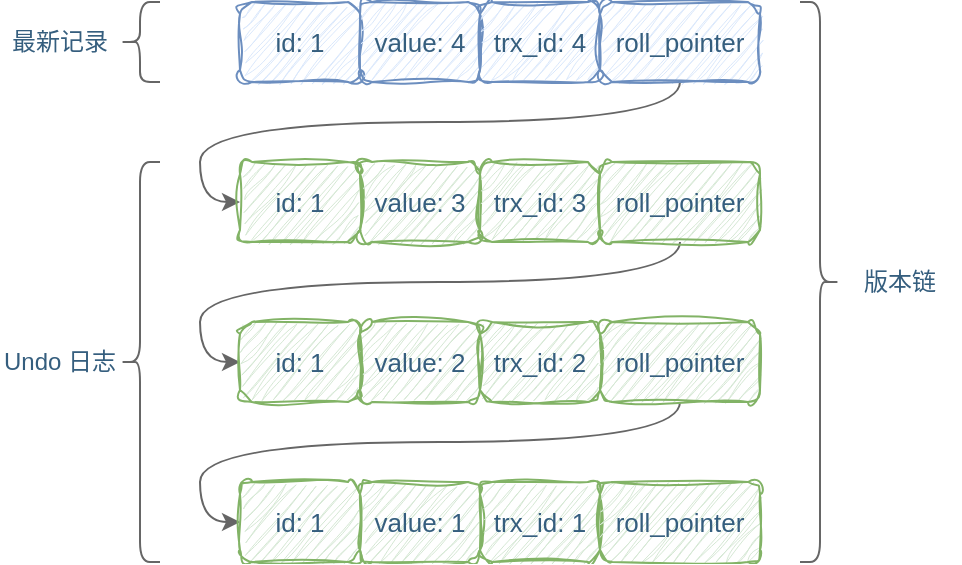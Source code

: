 <mxfile version="22.0.4" type="github">
  <diagram id="C5RBs43oDa-KdzZeNtuy" name="Page-1">
    <mxGraphModel dx="989" dy="495" grid="1" gridSize="10" guides="1" tooltips="1" connect="1" arrows="1" fold="1" page="1" pageScale="1" pageWidth="827" pageHeight="1169" math="0" shadow="0">
      <root>
        <mxCell id="WIyWlLk6GJQsqaUBKTNV-0" />
        <mxCell id="WIyWlLk6GJQsqaUBKTNV-1" parent="WIyWlLk6GJQsqaUBKTNV-0" />
        <mxCell id="WIyWlLk6GJQsqaUBKTNV-12" value="id: 1" style="rounded=1;whiteSpace=wrap;html=1;fontSize=13;glass=0;strokeWidth=1;shadow=0;sketch=1;curveFitting=1;jiggle=2;fillColor=#dae8fc;strokeColor=#6c8ebf;fontColor=#355e7e;" parent="WIyWlLk6GJQsqaUBKTNV-1" vertex="1">
          <mxGeometry x="320" y="320" width="60" height="40" as="geometry" />
        </mxCell>
        <mxCell id="RlJUzleC6kAR68YvDBzZ-0" value="value: 4" style="rounded=1;whiteSpace=wrap;html=1;fontSize=13;glass=0;strokeWidth=1;shadow=0;sketch=1;curveFitting=1;jiggle=2;fillColor=#dae8fc;strokeColor=#6c8ebf;fontColor=#355e7e;" parent="WIyWlLk6GJQsqaUBKTNV-1" vertex="1">
          <mxGeometry x="380" y="320" width="60" height="40" as="geometry" />
        </mxCell>
        <mxCell id="RlJUzleC6kAR68YvDBzZ-1" value="trx_id: 4" style="rounded=1;whiteSpace=wrap;html=1;fontSize=13;glass=0;strokeWidth=1;shadow=0;sketch=1;curveFitting=1;jiggle=2;fillColor=#dae8fc;strokeColor=#6c8ebf;fontColor=#355e7e;" parent="WIyWlLk6GJQsqaUBKTNV-1" vertex="1">
          <mxGeometry x="440" y="320" width="60" height="40" as="geometry" />
        </mxCell>
        <mxCell id="RlJUzleC6kAR68YvDBzZ-13" style="edgeStyle=orthogonalEdgeStyle;orthogonalLoop=1;jettySize=auto;html=1;entryX=0;entryY=0.5;entryDx=0;entryDy=0;exitX=0.5;exitY=1;exitDx=0;exitDy=0;curved=1;fillColor=#f5f5f5;strokeColor=#666666;fontColor=#355e7e;" parent="WIyWlLk6GJQsqaUBKTNV-1" source="RlJUzleC6kAR68YvDBzZ-2" target="RlJUzleC6kAR68YvDBzZ-3" edge="1">
          <mxGeometry relative="1" as="geometry" />
        </mxCell>
        <mxCell id="RlJUzleC6kAR68YvDBzZ-2" value="roll_pointer" style="rounded=1;whiteSpace=wrap;html=1;fontSize=13;glass=0;strokeWidth=1;shadow=0;sketch=1;curveFitting=1;jiggle=2;fillColor=#dae8fc;strokeColor=#6c8ebf;fontColor=#355e7e;" parent="WIyWlLk6GJQsqaUBKTNV-1" vertex="1">
          <mxGeometry x="500" y="320" width="80" height="40" as="geometry" />
        </mxCell>
        <mxCell id="RlJUzleC6kAR68YvDBzZ-3" value="id: 1" style="rounded=1;whiteSpace=wrap;html=1;fontSize=13;glass=0;strokeWidth=1;shadow=0;sketch=1;curveFitting=1;jiggle=2;fillColor=#d5e8d4;strokeColor=#82b366;fontColor=#355e7e;" parent="WIyWlLk6GJQsqaUBKTNV-1" vertex="1">
          <mxGeometry x="320" y="400" width="60" height="40" as="geometry" />
        </mxCell>
        <mxCell id="RlJUzleC6kAR68YvDBzZ-4" value="value: 3" style="rounded=1;whiteSpace=wrap;html=1;fontSize=13;glass=0;strokeWidth=1;shadow=0;sketch=1;curveFitting=1;jiggle=2;fillColor=#d5e8d4;strokeColor=#82b366;fontColor=#355e7e;" parent="WIyWlLk6GJQsqaUBKTNV-1" vertex="1">
          <mxGeometry x="380" y="400" width="60" height="40" as="geometry" />
        </mxCell>
        <mxCell id="RlJUzleC6kAR68YvDBzZ-5" value="trx_id: 3" style="rounded=1;whiteSpace=wrap;html=1;fontSize=13;glass=0;strokeWidth=1;shadow=0;sketch=1;curveFitting=1;jiggle=2;fillColor=#d5e8d4;strokeColor=#82b366;fontColor=#355e7e;" parent="WIyWlLk6GJQsqaUBKTNV-1" vertex="1">
          <mxGeometry x="440" y="400" width="60" height="40" as="geometry" />
        </mxCell>
        <mxCell id="RlJUzleC6kAR68YvDBzZ-14" style="edgeStyle=orthogonalEdgeStyle;orthogonalLoop=1;jettySize=auto;html=1;exitX=0.5;exitY=1;exitDx=0;exitDy=0;entryX=0;entryY=0.5;entryDx=0;entryDy=0;curved=1;fillColor=#f5f5f5;strokeColor=#666666;fontColor=#355e7e;" parent="WIyWlLk6GJQsqaUBKTNV-1" source="RlJUzleC6kAR68YvDBzZ-6" target="RlJUzleC6kAR68YvDBzZ-7" edge="1">
          <mxGeometry relative="1" as="geometry" />
        </mxCell>
        <mxCell id="RlJUzleC6kAR68YvDBzZ-6" value="roll_pointer" style="rounded=1;whiteSpace=wrap;html=1;fontSize=13;glass=0;strokeWidth=1;shadow=0;fillColor=#d5e8d4;strokeColor=#82b366;sketch=1;curveFitting=1;jiggle=2;fontColor=#355e7e;" parent="WIyWlLk6GJQsqaUBKTNV-1" vertex="1">
          <mxGeometry x="500" y="400" width="80" height="40" as="geometry" />
        </mxCell>
        <mxCell id="RlJUzleC6kAR68YvDBzZ-7" value="id: 1" style="rounded=1;whiteSpace=wrap;html=1;fontSize=13;glass=0;strokeWidth=1;shadow=0;sketch=1;curveFitting=1;jiggle=2;fillColor=#d5e8d4;strokeColor=#82b366;fontColor=#355e7e;" parent="WIyWlLk6GJQsqaUBKTNV-1" vertex="1">
          <mxGeometry x="320" y="480" width="60" height="40" as="geometry" />
        </mxCell>
        <mxCell id="RlJUzleC6kAR68YvDBzZ-8" value="value: 2" style="rounded=1;whiteSpace=wrap;html=1;fontSize=13;glass=0;strokeWidth=1;shadow=0;sketch=1;curveFitting=1;jiggle=2;fillColor=#d5e8d4;strokeColor=#82b366;fontColor=#355e7e;" parent="WIyWlLk6GJQsqaUBKTNV-1" vertex="1">
          <mxGeometry x="380" y="480" width="60" height="40" as="geometry" />
        </mxCell>
        <mxCell id="RlJUzleC6kAR68YvDBzZ-9" value="trx_id: 2" style="rounded=1;whiteSpace=wrap;html=1;fontSize=13;glass=0;strokeWidth=1;shadow=0;sketch=1;curveFitting=1;jiggle=2;fillColor=#d5e8d4;strokeColor=#82b366;fontColor=#355e7e;" parent="WIyWlLk6GJQsqaUBKTNV-1" vertex="1">
          <mxGeometry x="440" y="480" width="60" height="40" as="geometry" />
        </mxCell>
        <mxCell id="RlJUzleC6kAR68YvDBzZ-19" style="edgeStyle=orthogonalEdgeStyle;orthogonalLoop=1;jettySize=auto;html=1;exitX=0.5;exitY=1;exitDx=0;exitDy=0;entryX=0;entryY=0.5;entryDx=0;entryDy=0;curved=1;fillColor=#f5f5f5;strokeColor=#666666;fontColor=#355e7e;" parent="WIyWlLk6GJQsqaUBKTNV-1" source="RlJUzleC6kAR68YvDBzZ-10" target="RlJUzleC6kAR68YvDBzZ-15" edge="1">
          <mxGeometry relative="1" as="geometry" />
        </mxCell>
        <mxCell id="RlJUzleC6kAR68YvDBzZ-10" value="roll_pointer" style="rounded=1;whiteSpace=wrap;html=1;fontSize=13;glass=0;strokeWidth=1;shadow=0;sketch=1;curveFitting=1;jiggle=2;fillColor=#d5e8d4;strokeColor=#82b366;fontColor=#355e7e;" parent="WIyWlLk6GJQsqaUBKTNV-1" vertex="1">
          <mxGeometry x="500" y="480" width="80" height="40" as="geometry" />
        </mxCell>
        <mxCell id="RlJUzleC6kAR68YvDBzZ-15" value="id: 1" style="rounded=1;whiteSpace=wrap;html=1;fontSize=13;glass=0;strokeWidth=1;shadow=0;sketch=1;curveFitting=1;jiggle=2;fillColor=#d5e8d4;strokeColor=#82b366;fontColor=#355e7e;" parent="WIyWlLk6GJQsqaUBKTNV-1" vertex="1">
          <mxGeometry x="320" y="560" width="60" height="40" as="geometry" />
        </mxCell>
        <mxCell id="RlJUzleC6kAR68YvDBzZ-16" value="value: 1" style="rounded=1;whiteSpace=wrap;html=1;fontSize=13;glass=0;strokeWidth=1;shadow=0;sketch=1;curveFitting=1;jiggle=2;fillColor=#d5e8d4;strokeColor=#82b366;fontColor=#355e7e;" parent="WIyWlLk6GJQsqaUBKTNV-1" vertex="1">
          <mxGeometry x="380" y="560" width="60" height="40" as="geometry" />
        </mxCell>
        <mxCell id="RlJUzleC6kAR68YvDBzZ-17" value="trx_id: 1" style="rounded=1;whiteSpace=wrap;html=1;fontSize=13;glass=0;strokeWidth=1;shadow=0;sketch=1;curveFitting=1;jiggle=2;fillColor=#d5e8d4;strokeColor=#82b366;fontColor=#355e7e;" parent="WIyWlLk6GJQsqaUBKTNV-1" vertex="1">
          <mxGeometry x="440" y="560" width="60" height="40" as="geometry" />
        </mxCell>
        <mxCell id="RlJUzleC6kAR68YvDBzZ-18" value="roll_pointer" style="rounded=1;whiteSpace=wrap;html=1;fontSize=13;glass=0;strokeWidth=1;shadow=0;sketch=1;curveFitting=1;jiggle=2;fillColor=#d5e8d4;strokeColor=#82b366;fontColor=#355e7e;" parent="WIyWlLk6GJQsqaUBKTNV-1" vertex="1">
          <mxGeometry x="500" y="560" width="80" height="40" as="geometry" />
        </mxCell>
        <mxCell id="RlJUzleC6kAR68YvDBzZ-20" value="" style="shape=curlyBracket;whiteSpace=wrap;html=1;rounded=1;labelPosition=left;verticalLabelPosition=middle;align=right;verticalAlign=middle;fillColor=#f5f5f5;fontColor=#355e7e;strokeColor=#666666;" parent="WIyWlLk6GJQsqaUBKTNV-1" vertex="1">
          <mxGeometry x="260" y="400" width="20" height="200" as="geometry" />
        </mxCell>
        <mxCell id="RlJUzleC6kAR68YvDBzZ-21" value="" style="shape=curlyBracket;whiteSpace=wrap;html=1;rounded=1;labelPosition=left;verticalLabelPosition=middle;align=right;verticalAlign=middle;fillColor=#f5f5f5;fontColor=#355e7e;strokeColor=#666666;" parent="WIyWlLk6GJQsqaUBKTNV-1" vertex="1">
          <mxGeometry x="260" y="320" width="20" height="40" as="geometry" />
        </mxCell>
        <mxCell id="RlJUzleC6kAR68YvDBzZ-22" value="" style="shape=curlyBracket;whiteSpace=wrap;html=1;rounded=1;flipH=1;labelPosition=right;verticalLabelPosition=middle;align=left;verticalAlign=middle;fillColor=#f5f5f5;fontColor=#355e7e;strokeColor=#666666;" parent="WIyWlLk6GJQsqaUBKTNV-1" vertex="1">
          <mxGeometry x="600" y="320" width="20" height="280" as="geometry" />
        </mxCell>
        <mxCell id="RlJUzleC6kAR68YvDBzZ-24" value="最新记录" style="text;html=1;strokeColor=none;fillColor=none;align=center;verticalAlign=middle;whiteSpace=wrap;rounded=0;labelBorderColor=none;labelBackgroundColor=none;fontColor=#355e7e;" parent="WIyWlLk6GJQsqaUBKTNV-1" vertex="1">
          <mxGeometry x="200" y="325" width="60" height="30" as="geometry" />
        </mxCell>
        <mxCell id="RlJUzleC6kAR68YvDBzZ-25" value="Undo 日志" style="text;html=1;strokeColor=none;fillColor=none;align=center;verticalAlign=middle;whiteSpace=wrap;rounded=0;labelBorderColor=none;labelBackgroundColor=none;fontColor=#355e7e;" parent="WIyWlLk6GJQsqaUBKTNV-1" vertex="1">
          <mxGeometry x="200" y="485" width="60" height="30" as="geometry" />
        </mxCell>
        <mxCell id="RlJUzleC6kAR68YvDBzZ-26" value="版本链" style="text;html=1;strokeColor=none;fillColor=none;align=center;verticalAlign=middle;whiteSpace=wrap;rounded=0;labelBorderColor=none;labelBackgroundColor=none;fontColor=#355e7e;" parent="WIyWlLk6GJQsqaUBKTNV-1" vertex="1">
          <mxGeometry x="620" y="445" width="60" height="30" as="geometry" />
        </mxCell>
      </root>
    </mxGraphModel>
  </diagram>
</mxfile>
